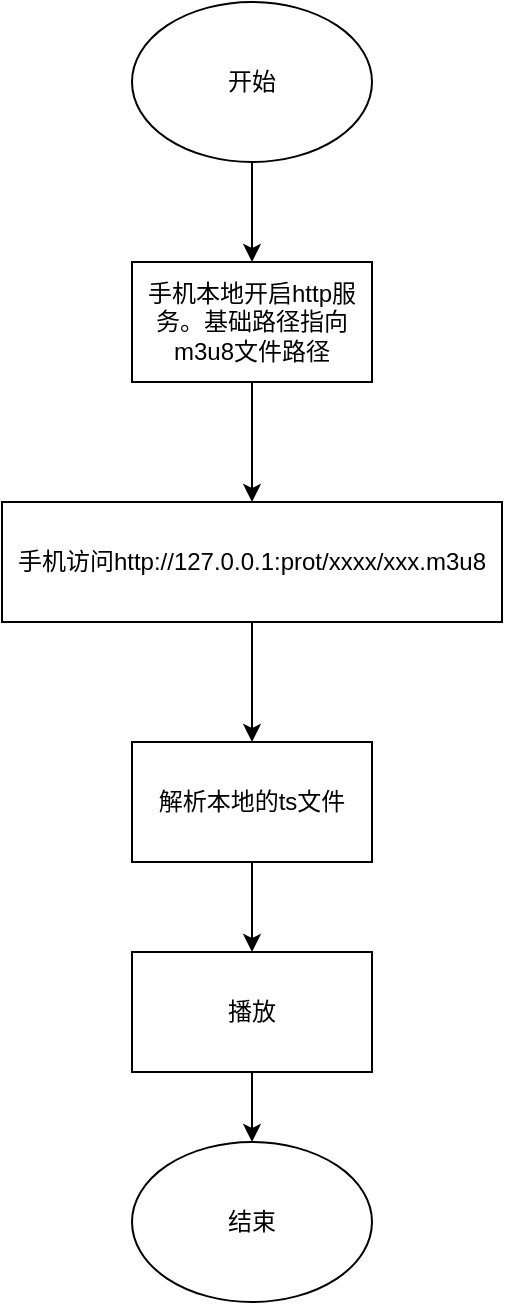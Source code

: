 <mxfile version="10.8.0" type="github"><diagram name="Page-1" id="c7488fd3-1785-93aa-aadb-54a6760d102a"><mxGraphModel dx="1333" dy="1641" grid="1" gridSize="10" guides="1" tooltips="1" connect="1" arrows="1" fold="1" page="1" pageScale="1" pageWidth="1100" pageHeight="850" background="#ffffff" math="0" shadow="0"><root><mxCell id="0"/><mxCell id="1" parent="0"/><mxCell id="6GlMFwuCIcTMJLhDePXr-85" style="edgeStyle=orthogonalEdgeStyle;rounded=0;orthogonalLoop=1;jettySize=auto;html=1;" edge="1" parent="1" source="6GlMFwuCIcTMJLhDePXr-25" target="6GlMFwuCIcTMJLhDePXr-84"><mxGeometry relative="1" as="geometry"/></mxCell><mxCell id="6GlMFwuCIcTMJLhDePXr-25" value="手机本地开启http服务。基础路径指向m3u8文件路径" style="rounded=0;whiteSpace=wrap;html=1;" vertex="1" parent="1"><mxGeometry x="360" y="50" width="120" height="60" as="geometry"/></mxCell><mxCell id="6GlMFwuCIcTMJLhDePXr-83" style="edgeStyle=orthogonalEdgeStyle;rounded=0;orthogonalLoop=1;jettySize=auto;html=1;entryX=0.5;entryY=0;entryDx=0;entryDy=0;" edge="1" parent="1" source="6GlMFwuCIcTMJLhDePXr-82" target="6GlMFwuCIcTMJLhDePXr-25"><mxGeometry relative="1" as="geometry"/></mxCell><mxCell id="6GlMFwuCIcTMJLhDePXr-82" value="开始" style="ellipse;whiteSpace=wrap;html=1;" vertex="1" parent="1"><mxGeometry x="360" y="-80" width="120" height="80" as="geometry"/></mxCell><mxCell id="6GlMFwuCIcTMJLhDePXr-87" style="edgeStyle=orthogonalEdgeStyle;rounded=0;orthogonalLoop=1;jettySize=auto;html=1;" edge="1" parent="1" source="6GlMFwuCIcTMJLhDePXr-84" target="6GlMFwuCIcTMJLhDePXr-86"><mxGeometry relative="1" as="geometry"/></mxCell><mxCell id="6GlMFwuCIcTMJLhDePXr-84" value="手机访问http://127.0.0.1:prot/xxxx/xxx.m3u8" style="rounded=0;whiteSpace=wrap;html=1;" vertex="1" parent="1"><mxGeometry x="295" y="170" width="250" height="60" as="geometry"/></mxCell><mxCell id="6GlMFwuCIcTMJLhDePXr-89" style="edgeStyle=orthogonalEdgeStyle;rounded=0;orthogonalLoop=1;jettySize=auto;html=1;exitX=0.5;exitY=1;exitDx=0;exitDy=0;entryX=0.5;entryY=0;entryDx=0;entryDy=0;" edge="1" parent="1" source="6GlMFwuCIcTMJLhDePXr-86" target="6GlMFwuCIcTMJLhDePXr-88"><mxGeometry relative="1" as="geometry"/></mxCell><mxCell id="6GlMFwuCIcTMJLhDePXr-86" value="解析本地的ts文件" style="rounded=0;whiteSpace=wrap;html=1;" vertex="1" parent="1"><mxGeometry x="360" y="290" width="120" height="60" as="geometry"/></mxCell><mxCell id="6GlMFwuCIcTMJLhDePXr-91" style="edgeStyle=orthogonalEdgeStyle;rounded=0;orthogonalLoop=1;jettySize=auto;html=1;entryX=0.5;entryY=0;entryDx=0;entryDy=0;" edge="1" parent="1" source="6GlMFwuCIcTMJLhDePXr-88" target="6GlMFwuCIcTMJLhDePXr-90"><mxGeometry relative="1" as="geometry"/></mxCell><mxCell id="6GlMFwuCIcTMJLhDePXr-88" value="播放" style="rounded=0;whiteSpace=wrap;html=1;" vertex="1" parent="1"><mxGeometry x="360" y="395" width="120" height="60" as="geometry"/></mxCell><mxCell id="6GlMFwuCIcTMJLhDePXr-90" value="结束" style="ellipse;whiteSpace=wrap;html=1;" vertex="1" parent="1"><mxGeometry x="360" y="490" width="120" height="80" as="geometry"/></mxCell></root></mxGraphModel></diagram></mxfile>